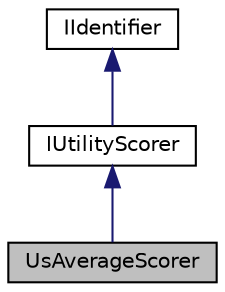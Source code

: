 digraph "UsAverageScorer"
{
 // LATEX_PDF_SIZE
  edge [fontname="Helvetica",fontsize="10",labelfontname="Helvetica",labelfontsize="10"];
  node [fontname="Helvetica",fontsize="10",shape=record];
  Node1 [label="UsAverageScorer",height=0.2,width=0.4,color="black", fillcolor="grey75", style="filled", fontcolor="black",tooltip=" "];
  Node2 -> Node1 [dir="back",color="midnightblue",fontsize="10",style="solid"];
  Node2 [label="IUtilityScorer",height=0.2,width=0.4,color="black", fillcolor="white", style="filled",URL="$interface_i_utility_scorer.html",tooltip=" "];
  Node3 -> Node2 [dir="back",color="midnightblue",fontsize="10",style="solid"];
  Node3 [label="IIdentifier",height=0.2,width=0.4,color="black", fillcolor="white", style="filled",URL="$interface_i_identifier.html",tooltip=" "];
}
